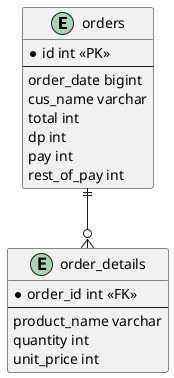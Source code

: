 @startuml invoce_app

entity orders{
  *id int <<PK>>
  --
  order_date bigint
  cus_name varchar
  total int
  dp int
  pay int
  rest_of_pay int
}

entity order_details {
  *order_id int <<FK>>
  --
  product_name varchar
  quantity int
  unit_price int
}


orders ||--o{ order_details
@enduml